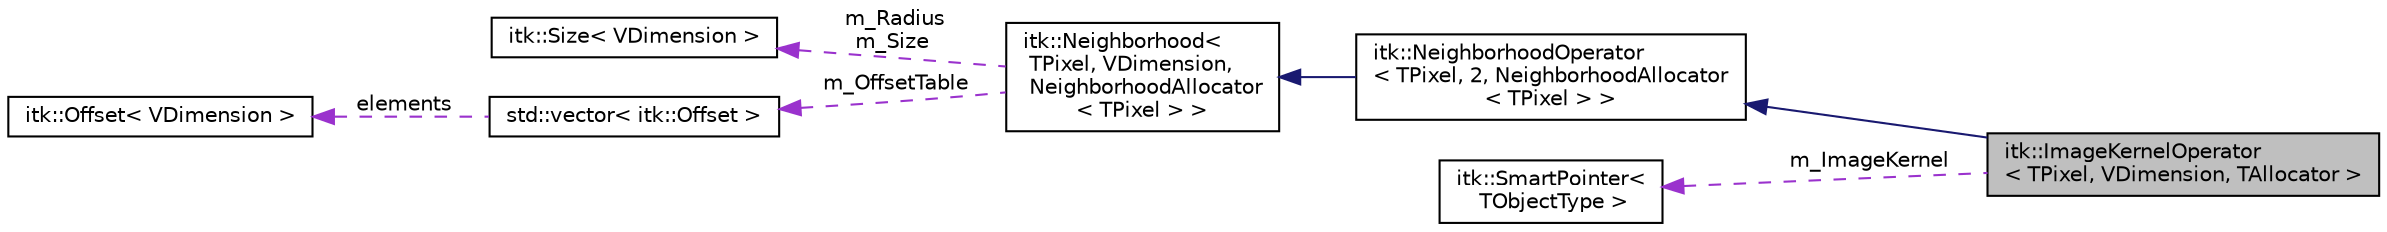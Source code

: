 digraph "itk::ImageKernelOperator&lt; TPixel, VDimension, TAllocator &gt;"
{
 // LATEX_PDF_SIZE
  edge [fontname="Helvetica",fontsize="10",labelfontname="Helvetica",labelfontsize="10"];
  node [fontname="Helvetica",fontsize="10",shape=record];
  rankdir="LR";
  Node1 [label="itk::ImageKernelOperator\l\< TPixel, VDimension, TAllocator \>",height=0.2,width=0.4,color="black", fillcolor="grey75", style="filled", fontcolor="black",tooltip="A NeighborhoodOperator whose coefficients are from an image."];
  Node2 -> Node1 [dir="back",color="midnightblue",fontsize="10",style="solid",fontname="Helvetica"];
  Node2 [label="itk::NeighborhoodOperator\l\< TPixel, 2, NeighborhoodAllocator\l\< TPixel \> \>",height=0.2,width=0.4,color="black", fillcolor="white", style="filled",URL="$classitk_1_1NeighborhoodOperator.html",tooltip=" "];
  Node3 -> Node2 [dir="back",color="midnightblue",fontsize="10",style="solid",fontname="Helvetica"];
  Node3 [label="itk::Neighborhood\<\l TPixel, VDimension,\l NeighborhoodAllocator\l\< TPixel \> \>",height=0.2,width=0.4,color="black", fillcolor="white", style="filled",URL="$classitk_1_1Neighborhood.html",tooltip=" "];
  Node4 -> Node3 [dir="back",color="darkorchid3",fontsize="10",style="dashed",label=" m_Radius\nm_Size" ,fontname="Helvetica"];
  Node4 [label="itk::Size\< VDimension \>",height=0.2,width=0.4,color="black", fillcolor="white", style="filled",URL="$structitk_1_1Size.html",tooltip=" "];
  Node5 -> Node3 [dir="back",color="darkorchid3",fontsize="10",style="dashed",label=" m_OffsetTable" ,fontname="Helvetica"];
  Node5 [label="std::vector\< itk::Offset \>",height=0.2,width=0.4,color="black", fillcolor="white", style="filled",tooltip=" "];
  Node6 -> Node5 [dir="back",color="darkorchid3",fontsize="10",style="dashed",label=" elements" ,fontname="Helvetica"];
  Node6 [label="itk::Offset\< VDimension \>",height=0.2,width=0.4,color="black", fillcolor="white", style="filled",URL="$structitk_1_1Offset.html",tooltip="Represent a n-dimensional offset between two n-dimensional indexes of n-dimensional image."];
  Node7 -> Node1 [dir="back",color="darkorchid3",fontsize="10",style="dashed",label=" m_ImageKernel" ,fontname="Helvetica"];
  Node7 [label="itk::SmartPointer\<\l TObjectType \>",height=0.2,width=0.4,color="black", fillcolor="white", style="filled",URL="$classitk_1_1SmartPointer.html",tooltip="Implements transparent reference counting."];
}
